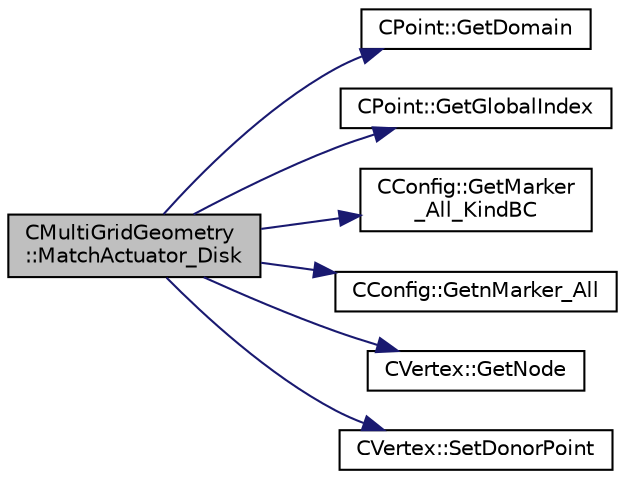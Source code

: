 digraph "CMultiGridGeometry::MatchActuator_Disk"
{
 // LATEX_PDF_SIZE
  edge [fontname="Helvetica",fontsize="10",labelfontname="Helvetica",labelfontsize="10"];
  node [fontname="Helvetica",fontsize="10",shape=record];
  rankdir="LR";
  Node1 [label="CMultiGridGeometry\l::MatchActuator_Disk",height=0.2,width=0.4,color="black", fillcolor="grey75", style="filled", fontcolor="black",tooltip="Mach the near field boundary condition."];
  Node1 -> Node2 [color="midnightblue",fontsize="10",style="solid",fontname="Helvetica"];
  Node2 [label="CPoint::GetDomain",height=0.2,width=0.4,color="black", fillcolor="white", style="filled",URL="$classCPoint.html#aa58a27b602e47ddcad22ae74a5c6bc81",tooltip="For parallel computation, its indicates if a point must be computed or not."];
  Node1 -> Node3 [color="midnightblue",fontsize="10",style="solid",fontname="Helvetica"];
  Node3 [label="CPoint::GetGlobalIndex",height=0.2,width=0.4,color="black", fillcolor="white", style="filled",URL="$classCPoint.html#a8a53865a92d645b1b74c4d817b4aae10",tooltip="Get the global index in a parallel computation."];
  Node1 -> Node4 [color="midnightblue",fontsize="10",style="solid",fontname="Helvetica"];
  Node4 [label="CConfig::GetMarker\l_All_KindBC",height=0.2,width=0.4,color="black", fillcolor="white", style="filled",URL="$classCConfig.html#ae003cd8f406eaaa91849a774c9a20730",tooltip="Get the kind of boundary for each marker."];
  Node1 -> Node5 [color="midnightblue",fontsize="10",style="solid",fontname="Helvetica"];
  Node5 [label="CConfig::GetnMarker_All",height=0.2,width=0.4,color="black", fillcolor="white", style="filled",URL="$classCConfig.html#a459dee039e618d21a5d78db61c221240",tooltip="Get the total number of boundary markers of the local process including send/receive domains."];
  Node1 -> Node6 [color="midnightblue",fontsize="10",style="solid",fontname="Helvetica"];
  Node6 [label="CVertex::GetNode",height=0.2,width=0.4,color="black", fillcolor="white", style="filled",URL="$classCVertex.html#ad568da06e7191358d3a09a1bee71cdb5",tooltip="Get the node of the vertex."];
  Node1 -> Node7 [color="midnightblue",fontsize="10",style="solid",fontname="Helvetica"];
  Node7 [label="CVertex::SetDonorPoint",height=0.2,width=0.4,color="black", fillcolor="white", style="filled",URL="$classCVertex.html#ae0fd51e8962899e5cd25dfe21fe2d7d6",tooltip=" "];
}
